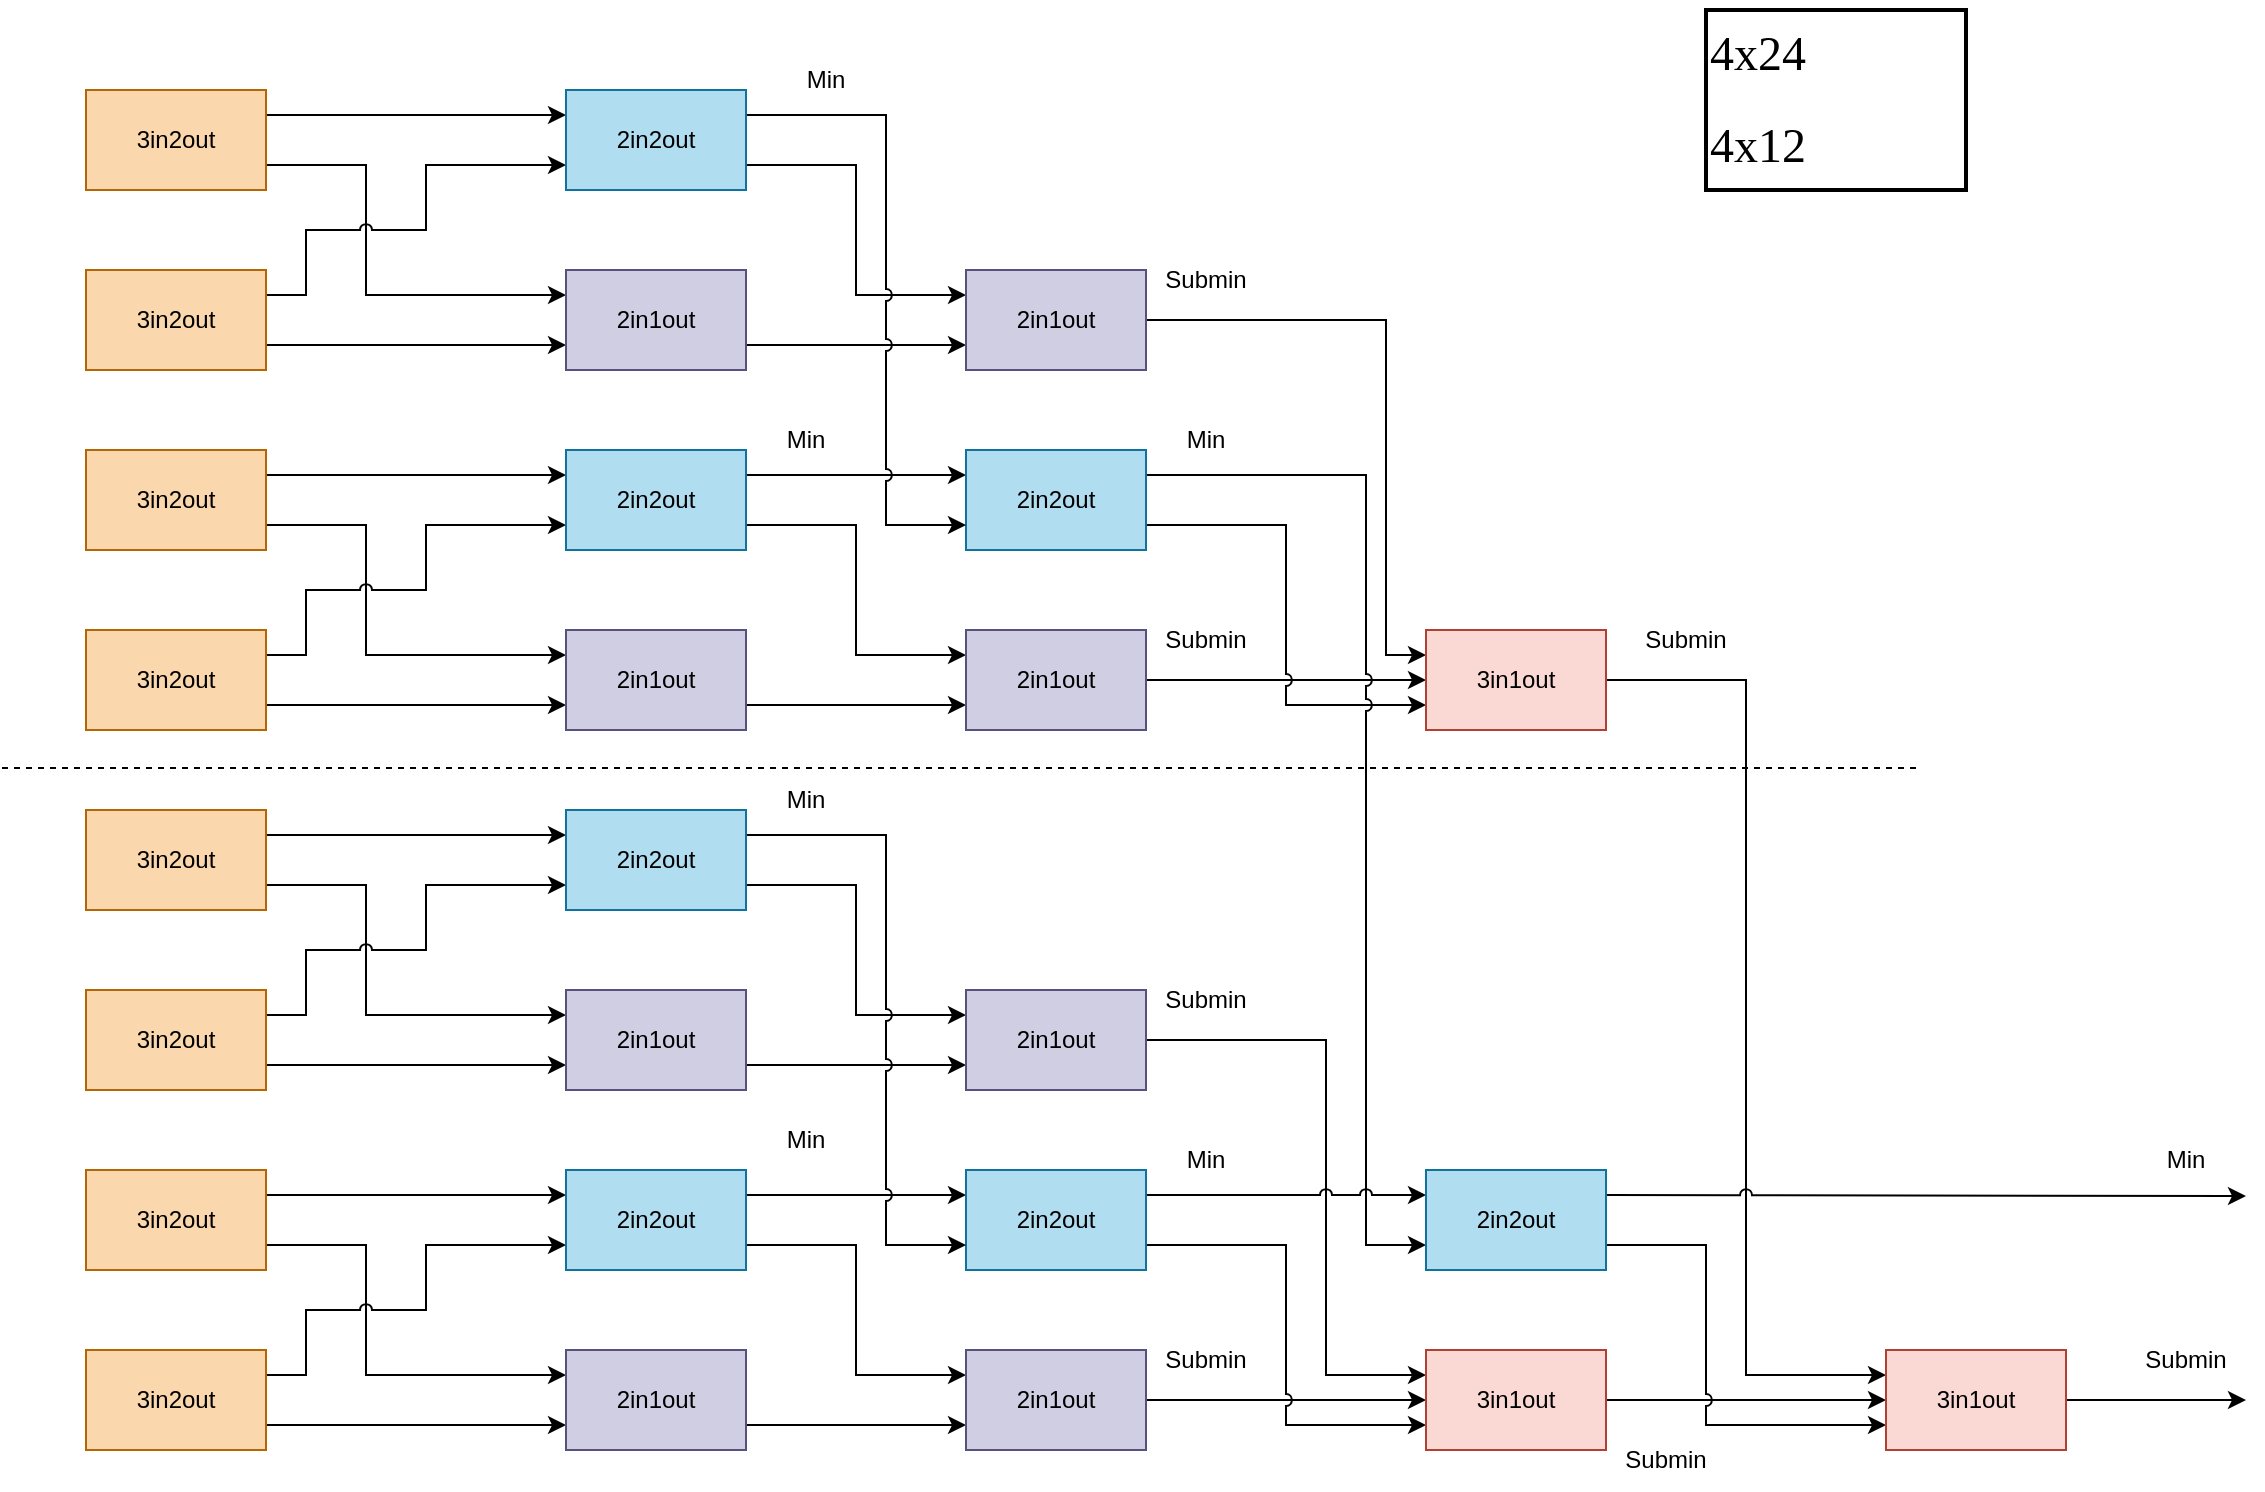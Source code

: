 <mxfile version="15.8.7" type="device" pages="2"><diagram id="oRUs7YiMbLiOCucPEHkE" name="4x24 and 4x12"><mxGraphModel dx="1346" dy="967" grid="0" gridSize="10" guides="1" tooltips="1" connect="1" arrows="1" fold="1" page="1" pageScale="1" pageWidth="1169" pageHeight="827" math="0" shadow="0"><root><mxCell id="0"/><mxCell id="1" parent="0"/><mxCell id="XcYWLEh5awnd829Z7v2t-22" style="edgeStyle=orthogonalEdgeStyle;rounded=0;orthogonalLoop=1;jettySize=auto;html=1;exitX=1;exitY=0.25;exitDx=0;exitDy=0;entryX=0;entryY=0.25;entryDx=0;entryDy=0;" edge="1" parent="1" source="XcYWLEh5awnd829Z7v2t-1" target="XcYWLEh5awnd829Z7v2t-16"><mxGeometry relative="1" as="geometry"/></mxCell><mxCell id="XcYWLEh5awnd829Z7v2t-23" style="edgeStyle=orthogonalEdgeStyle;rounded=0;orthogonalLoop=1;jettySize=auto;html=1;exitX=1;exitY=0.75;exitDx=0;exitDy=0;entryX=0;entryY=0.25;entryDx=0;entryDy=0;sketch=0;jumpStyle=arc;" edge="1" parent="1" source="XcYWLEh5awnd829Z7v2t-1" target="XcYWLEh5awnd829Z7v2t-17"><mxGeometry relative="1" as="geometry"><Array as="points"><mxPoint x="182" y="99"/><mxPoint x="182" y="164"/></Array></mxGeometry></mxCell><mxCell id="XcYWLEh5awnd829Z7v2t-1" value="3in2out" style="rounded=0;whiteSpace=wrap;html=1;" vertex="1" parent="1"><mxGeometry x="42" y="61" width="90" height="50" as="geometry"/></mxCell><mxCell id="XcYWLEh5awnd829Z7v2t-7" value="&lt;p style=&quot;line-height: 1.2&quot;&gt;&lt;/p&gt;&lt;div style=&quot;font-size: 24px&quot;&gt;&lt;font style=&quot;font-size: 24px&quot; face=&quot;Times New Roman&quot;&gt;4x24&lt;/font&gt;&lt;/div&gt;&lt;div style=&quot;font-size: 14px&quot;&gt;&lt;font style=&quot;font-size: 14px&quot; face=&quot;Times New Roman&quot;&gt;&lt;br&gt;&lt;/font&gt;&lt;/div&gt;&lt;div style=&quot;font-size: 24px&quot;&gt;&lt;font style=&quot;font-size: 24px&quot; face=&quot;Times New Roman&quot;&gt;4x12&lt;/font&gt;&lt;/div&gt;&lt;p&gt;&lt;/p&gt;" style="text;html=1;strokeColor=default;fillColor=none;align=left;verticalAlign=middle;whiteSpace=wrap;rounded=0;strokeWidth=2;" vertex="1" parent="1"><mxGeometry x="852" y="21" width="130" height="90" as="geometry"/></mxCell><mxCell id="XcYWLEh5awnd829Z7v2t-21" style="edgeStyle=orthogonalEdgeStyle;rounded=0;orthogonalLoop=1;jettySize=auto;html=1;exitX=1;exitY=0.25;exitDx=0;exitDy=0;entryX=0;entryY=0.75;entryDx=0;entryDy=0;jumpStyle=arc;" edge="1" parent="1" source="XcYWLEh5awnd829Z7v2t-8" target="XcYWLEh5awnd829Z7v2t-16"><mxGeometry relative="1" as="geometry"><Array as="points"><mxPoint x="152" y="164"/><mxPoint x="152" y="131"/><mxPoint x="212" y="131"/><mxPoint x="212" y="99"/></Array></mxGeometry></mxCell><mxCell id="XcYWLEh5awnd829Z7v2t-24" style="edgeStyle=orthogonalEdgeStyle;rounded=0;orthogonalLoop=1;jettySize=auto;html=1;exitX=1;exitY=0.75;exitDx=0;exitDy=0;entryX=0;entryY=0.75;entryDx=0;entryDy=0;" edge="1" parent="1" source="XcYWLEh5awnd829Z7v2t-8" target="XcYWLEh5awnd829Z7v2t-17"><mxGeometry relative="1" as="geometry"/></mxCell><mxCell id="XcYWLEh5awnd829Z7v2t-8" value="3in2out" style="rounded=0;whiteSpace=wrap;html=1;" vertex="1" parent="1"><mxGeometry x="42" y="151" width="90" height="50" as="geometry"/></mxCell><mxCell id="XcYWLEh5awnd829Z7v2t-28" style="edgeStyle=orthogonalEdgeStyle;rounded=0;sketch=0;jumpStyle=arc;orthogonalLoop=1;jettySize=auto;html=1;exitX=1;exitY=0.75;exitDx=0;exitDy=0;entryX=0;entryY=0.25;entryDx=0;entryDy=0;" edge="1" parent="1" source="XcYWLEh5awnd829Z7v2t-16" target="XcYWLEh5awnd829Z7v2t-18"><mxGeometry relative="1" as="geometry"/></mxCell><mxCell id="XcYWLEh5awnd829Z7v2t-16" value="2in2out" style="rounded=0;whiteSpace=wrap;html=1;" vertex="1" parent="1"><mxGeometry x="282" y="61" width="90" height="50" as="geometry"/></mxCell><mxCell id="XcYWLEh5awnd829Z7v2t-29" style="edgeStyle=orthogonalEdgeStyle;rounded=0;sketch=0;jumpStyle=arc;orthogonalLoop=1;jettySize=auto;html=1;exitX=1;exitY=0.75;exitDx=0;exitDy=0;entryX=0;entryY=0.75;entryDx=0;entryDy=0;" edge="1" parent="1" source="XcYWLEh5awnd829Z7v2t-17" target="XcYWLEh5awnd829Z7v2t-18"><mxGeometry relative="1" as="geometry"/></mxCell><mxCell id="XcYWLEh5awnd829Z7v2t-17" value="2in1out" style="rounded=0;whiteSpace=wrap;html=1;" vertex="1" parent="1"><mxGeometry x="282" y="151" width="90" height="50" as="geometry"/></mxCell><mxCell id="XcYWLEh5awnd829Z7v2t-129" style="edgeStyle=orthogonalEdgeStyle;rounded=0;sketch=0;jumpStyle=arc;orthogonalLoop=1;jettySize=auto;html=1;exitX=1;exitY=0.5;exitDx=0;exitDy=0;entryX=0;entryY=0.25;entryDx=0;entryDy=0;" edge="1" parent="1" source="XcYWLEh5awnd829Z7v2t-18" target="XcYWLEh5awnd829Z7v2t-67"><mxGeometry relative="1" as="geometry"><Array as="points"><mxPoint x="692" y="176"/><mxPoint x="692" y="343"/></Array></mxGeometry></mxCell><mxCell id="XcYWLEh5awnd829Z7v2t-18" value="2in1out" style="rounded=0;whiteSpace=wrap;html=1;fillColor=#d0cee2;strokeColor=#56517E;" vertex="1" parent="1"><mxGeometry x="482" y="151" width="90" height="50" as="geometry"/></mxCell><mxCell id="XcYWLEh5awnd829Z7v2t-31" value="Submin" style="text;html=1;strokeColor=none;fillColor=none;align=center;verticalAlign=middle;whiteSpace=wrap;rounded=0;" vertex="1" parent="1"><mxGeometry x="572" y="141" width="60" height="30" as="geometry"/></mxCell><mxCell id="XcYWLEh5awnd829Z7v2t-32" style="edgeStyle=orthogonalEdgeStyle;rounded=0;orthogonalLoop=1;jettySize=auto;html=1;exitX=1;exitY=0.25;exitDx=0;exitDy=0;entryX=0;entryY=0.25;entryDx=0;entryDy=0;" edge="1" source="XcYWLEh5awnd829Z7v2t-34" target="XcYWLEh5awnd829Z7v2t-40" parent="1"><mxGeometry relative="1" as="geometry"/></mxCell><mxCell id="XcYWLEh5awnd829Z7v2t-33" style="edgeStyle=orthogonalEdgeStyle;rounded=0;orthogonalLoop=1;jettySize=auto;html=1;exitX=1;exitY=0.75;exitDx=0;exitDy=0;entryX=0;entryY=0.25;entryDx=0;entryDy=0;sketch=0;jumpStyle=arc;" edge="1" source="XcYWLEh5awnd829Z7v2t-34" target="XcYWLEh5awnd829Z7v2t-42" parent="1"><mxGeometry relative="1" as="geometry"><Array as="points"><mxPoint x="182" y="279"/><mxPoint x="182" y="344"/></Array></mxGeometry></mxCell><mxCell id="XcYWLEh5awnd829Z7v2t-34" value="3in2out" style="rounded=0;whiteSpace=wrap;html=1;fillColor=#f0a30a;fontColor=#000000;strokeColor=#BD7000;" vertex="1" parent="1"><mxGeometry x="42" y="241" width="90" height="50" as="geometry"/></mxCell><mxCell id="XcYWLEh5awnd829Z7v2t-35" style="edgeStyle=orthogonalEdgeStyle;rounded=0;orthogonalLoop=1;jettySize=auto;html=1;exitX=1;exitY=0.25;exitDx=0;exitDy=0;entryX=0;entryY=0.75;entryDx=0;entryDy=0;jumpStyle=arc;" edge="1" source="XcYWLEh5awnd829Z7v2t-37" target="XcYWLEh5awnd829Z7v2t-40" parent="1"><mxGeometry relative="1" as="geometry"><Array as="points"><mxPoint x="152" y="344"/><mxPoint x="152" y="311"/><mxPoint x="212" y="311"/><mxPoint x="212" y="279"/></Array></mxGeometry></mxCell><mxCell id="XcYWLEh5awnd829Z7v2t-36" style="edgeStyle=orthogonalEdgeStyle;rounded=0;orthogonalLoop=1;jettySize=auto;html=1;exitX=1;exitY=0.75;exitDx=0;exitDy=0;entryX=0;entryY=0.75;entryDx=0;entryDy=0;" edge="1" source="XcYWLEh5awnd829Z7v2t-37" target="XcYWLEh5awnd829Z7v2t-42" parent="1"><mxGeometry relative="1" as="geometry"/></mxCell><mxCell id="XcYWLEh5awnd829Z7v2t-37" value="3in2out" style="rounded=0;whiteSpace=wrap;html=1;fillColor=#fad7ac;strokeColor=#b46504;" vertex="1" parent="1"><mxGeometry x="42" y="331" width="90" height="50" as="geometry"/></mxCell><mxCell id="XcYWLEh5awnd829Z7v2t-38" style="edgeStyle=orthogonalEdgeStyle;rounded=0;sketch=0;jumpStyle=arc;orthogonalLoop=1;jettySize=auto;html=1;exitX=1;exitY=0.25;exitDx=0;exitDy=0;entryX=0;entryY=0.25;entryDx=0;entryDy=0;" edge="1" source="XcYWLEh5awnd829Z7v2t-40" parent="1" target="XcYWLEh5awnd829Z7v2t-47"><mxGeometry relative="1" as="geometry"><mxPoint x="422" y="254" as="targetPoint"/></mxGeometry></mxCell><mxCell id="XcYWLEh5awnd829Z7v2t-39" style="edgeStyle=orthogonalEdgeStyle;rounded=0;sketch=0;jumpStyle=arc;orthogonalLoop=1;jettySize=auto;html=1;exitX=1;exitY=0.75;exitDx=0;exitDy=0;entryX=0;entryY=0.25;entryDx=0;entryDy=0;" edge="1" source="XcYWLEh5awnd829Z7v2t-40" target="XcYWLEh5awnd829Z7v2t-44" parent="1"><mxGeometry relative="1" as="geometry"/></mxCell><mxCell id="XcYWLEh5awnd829Z7v2t-40" value="2in2out" style="rounded=0;whiteSpace=wrap;html=1;" vertex="1" parent="1"><mxGeometry x="282" y="241" width="90" height="50" as="geometry"/></mxCell><mxCell id="XcYWLEh5awnd829Z7v2t-41" style="edgeStyle=orthogonalEdgeStyle;rounded=0;sketch=0;jumpStyle=arc;orthogonalLoop=1;jettySize=auto;html=1;exitX=1;exitY=0.75;exitDx=0;exitDy=0;entryX=0;entryY=0.75;entryDx=0;entryDy=0;" edge="1" source="XcYWLEh5awnd829Z7v2t-42" target="XcYWLEh5awnd829Z7v2t-44" parent="1"><mxGeometry relative="1" as="geometry"/></mxCell><mxCell id="XcYWLEh5awnd829Z7v2t-42" value="2in1out" style="rounded=0;whiteSpace=wrap;html=1;" vertex="1" parent="1"><mxGeometry x="282" y="331" width="90" height="50" as="geometry"/></mxCell><mxCell id="XcYWLEh5awnd829Z7v2t-43" style="edgeStyle=orthogonalEdgeStyle;rounded=0;sketch=0;jumpStyle=arc;orthogonalLoop=1;jettySize=auto;html=1;exitX=1;exitY=0.5;exitDx=0;exitDy=0;entryX=0;entryY=0.5;entryDx=0;entryDy=0;" edge="1" source="XcYWLEh5awnd829Z7v2t-44" parent="1" target="XcYWLEh5awnd829Z7v2t-67"><mxGeometry relative="1" as="geometry"><mxPoint x="632" y="355.724" as="targetPoint"/></mxGeometry></mxCell><mxCell id="XcYWLEh5awnd829Z7v2t-44" value="2in1out" style="rounded=0;whiteSpace=wrap;html=1;strokeColor=#56517E;fillColor=#d0cee2;" vertex="1" parent="1"><mxGeometry x="482" y="331" width="90" height="50" as="geometry"/></mxCell><mxCell id="XcYWLEh5awnd829Z7v2t-46" value="Submin" style="text;html=1;strokeColor=none;fillColor=none;align=center;verticalAlign=middle;whiteSpace=wrap;rounded=0;" vertex="1" parent="1"><mxGeometry x="572" y="321" width="60" height="30" as="geometry"/></mxCell><mxCell id="XcYWLEh5awnd829Z7v2t-130" style="edgeStyle=orthogonalEdgeStyle;rounded=0;sketch=0;jumpStyle=arc;orthogonalLoop=1;jettySize=auto;html=1;exitX=1;exitY=0.75;exitDx=0;exitDy=0;entryX=0;entryY=0.75;entryDx=0;entryDy=0;" edge="1" parent="1" source="XcYWLEh5awnd829Z7v2t-47" target="XcYWLEh5awnd829Z7v2t-67"><mxGeometry relative="1" as="geometry"/></mxCell><mxCell id="XcYWLEh5awnd829Z7v2t-132" style="edgeStyle=orthogonalEdgeStyle;rounded=0;sketch=0;jumpStyle=arc;orthogonalLoop=1;jettySize=auto;html=1;exitX=1;exitY=0.25;exitDx=0;exitDy=0;entryX=0;entryY=0.75;entryDx=0;entryDy=0;" edge="1" parent="1" source="XcYWLEh5awnd829Z7v2t-47" target="XcYWLEh5awnd829Z7v2t-128"><mxGeometry relative="1" as="geometry"><Array as="points"><mxPoint x="682" y="254"/><mxPoint x="682" y="639"/></Array></mxGeometry></mxCell><mxCell id="XcYWLEh5awnd829Z7v2t-47" value="2in2out" style="rounded=0;whiteSpace=wrap;html=1;fillColor=#b1ddf0;strokeColor=#10739e;" vertex="1" parent="1"><mxGeometry x="482" y="241" width="90" height="50" as="geometry"/></mxCell><mxCell id="XcYWLEh5awnd829Z7v2t-48" value="3in2out" style="rounded=0;whiteSpace=wrap;html=1;fillColor=#f0a30a;fontColor=#000000;strokeColor=#BD7000;" vertex="1" parent="1"><mxGeometry x="42" y="61" width="90" height="50" as="geometry"/></mxCell><mxCell id="XcYWLEh5awnd829Z7v2t-49" value="3in2out" style="rounded=0;whiteSpace=wrap;html=1;fillColor=#f0a30a;fontColor=#000000;strokeColor=#BD7000;" vertex="1" parent="1"><mxGeometry x="42" y="151" width="90" height="50" as="geometry"/></mxCell><mxCell id="XcYWLEh5awnd829Z7v2t-50" value="3in2out" style="rounded=0;whiteSpace=wrap;html=1;fillColor=#f0a30a;fontColor=#000000;strokeColor=#BD7000;" vertex="1" parent="1"><mxGeometry x="42" y="61" width="90" height="50" as="geometry"/></mxCell><mxCell id="XcYWLEh5awnd829Z7v2t-51" value="3in2out" style="rounded=0;whiteSpace=wrap;html=1;fillColor=#f0a30a;fontColor=#000000;strokeColor=#BD7000;" vertex="1" parent="1"><mxGeometry x="42" y="151" width="90" height="50" as="geometry"/></mxCell><mxCell id="XcYWLEh5awnd829Z7v2t-52" value="3in2out" style="rounded=0;whiteSpace=wrap;html=1;fillColor=#f0a30a;fontColor=#000000;strokeColor=#BD7000;" vertex="1" parent="1"><mxGeometry x="42" y="241" width="90" height="50" as="geometry"/></mxCell><mxCell id="XcYWLEh5awnd829Z7v2t-53" value="3in2out" style="rounded=0;whiteSpace=wrap;html=1;fillColor=#f0a30a;fontColor=#000000;strokeColor=#BD7000;" vertex="1" parent="1"><mxGeometry x="42" y="61" width="90" height="50" as="geometry"/></mxCell><mxCell id="XcYWLEh5awnd829Z7v2t-54" value="3in2out" style="rounded=0;whiteSpace=wrap;html=1;fillColor=#f0a30a;fontColor=#000000;strokeColor=#BD7000;" vertex="1" parent="1"><mxGeometry x="42" y="151" width="90" height="50" as="geometry"/></mxCell><mxCell id="XcYWLEh5awnd829Z7v2t-55" value="3in2out" style="rounded=0;whiteSpace=wrap;html=1;fillColor=#f0a30a;fontColor=#000000;strokeColor=#BD7000;" vertex="1" parent="1"><mxGeometry x="42" y="241" width="90" height="50" as="geometry"/></mxCell><mxCell id="XcYWLEh5awnd829Z7v2t-56" value="2in2out" style="rounded=0;whiteSpace=wrap;html=1;" vertex="1" parent="1"><mxGeometry x="282" y="61" width="90" height="50" as="geometry"/></mxCell><mxCell id="XcYWLEh5awnd829Z7v2t-57" value="2in1out" style="rounded=0;whiteSpace=wrap;html=1;" vertex="1" parent="1"><mxGeometry x="282" y="151" width="90" height="50" as="geometry"/></mxCell><mxCell id="XcYWLEh5awnd829Z7v2t-58" value="2in2out" style="rounded=0;whiteSpace=wrap;html=1;" vertex="1" parent="1"><mxGeometry x="282" y="241" width="90" height="50" as="geometry"/></mxCell><mxCell id="XcYWLEh5awnd829Z7v2t-59" value="2in1out" style="rounded=0;whiteSpace=wrap;html=1;" vertex="1" parent="1"><mxGeometry x="282" y="331" width="90" height="50" as="geometry"/></mxCell><mxCell id="XcYWLEh5awnd829Z7v2t-60" value="3in2out" style="rounded=0;whiteSpace=wrap;html=1;fillColor=#fad7ac;strokeColor=#b46504;" vertex="1" parent="1"><mxGeometry x="42" y="61" width="90" height="50" as="geometry"/></mxCell><mxCell id="XcYWLEh5awnd829Z7v2t-61" value="3in2out" style="rounded=0;whiteSpace=wrap;html=1;fillColor=#fad7ac;strokeColor=#b46504;" vertex="1" parent="1"><mxGeometry x="42" y="151" width="90" height="50" as="geometry"/></mxCell><mxCell id="XcYWLEh5awnd829Z7v2t-62" value="3in2out" style="rounded=0;whiteSpace=wrap;html=1;fillColor=#fad7ac;strokeColor=#b46504;" vertex="1" parent="1"><mxGeometry x="42" y="241" width="90" height="50" as="geometry"/></mxCell><mxCell id="XcYWLEh5awnd829Z7v2t-68" style="edgeStyle=orthogonalEdgeStyle;rounded=0;sketch=0;jumpStyle=arc;orthogonalLoop=1;jettySize=auto;html=1;exitX=1;exitY=0.25;exitDx=0;exitDy=0;entryX=0;entryY=0.75;entryDx=0;entryDy=0;" edge="1" parent="1" source="XcYWLEh5awnd829Z7v2t-63" target="XcYWLEh5awnd829Z7v2t-47"><mxGeometry relative="1" as="geometry"><mxPoint x="462" y="291" as="targetPoint"/><Array as="points"><mxPoint x="442" y="74"/><mxPoint x="442" y="278"/></Array></mxGeometry></mxCell><mxCell id="XcYWLEh5awnd829Z7v2t-63" value="2in2out" style="rounded=0;whiteSpace=wrap;html=1;strokeColor=#10739e;fillColor=#b1ddf0;" vertex="1" parent="1"><mxGeometry x="282" y="61" width="90" height="50" as="geometry"/></mxCell><mxCell id="XcYWLEh5awnd829Z7v2t-64" value="2in1out" style="rounded=0;whiteSpace=wrap;html=1;strokeColor=#56517e;fillColor=#d0cee2;" vertex="1" parent="1"><mxGeometry x="282" y="151" width="90" height="50" as="geometry"/></mxCell><mxCell id="XcYWLEh5awnd829Z7v2t-65" value="2in2out" style="rounded=0;whiteSpace=wrap;html=1;strokeColor=#10739e;fillColor=#b1ddf0;" vertex="1" parent="1"><mxGeometry x="282" y="241" width="90" height="50" as="geometry"/></mxCell><mxCell id="XcYWLEh5awnd829Z7v2t-66" value="2in1out" style="rounded=0;whiteSpace=wrap;html=1;strokeColor=#56517E;fillColor=#d0cee2;" vertex="1" parent="1"><mxGeometry x="282" y="331" width="90" height="50" as="geometry"/></mxCell><mxCell id="XcYWLEh5awnd829Z7v2t-72" style="edgeStyle=orthogonalEdgeStyle;rounded=0;sketch=0;jumpStyle=arc;orthogonalLoop=1;jettySize=auto;html=1;exitX=1;exitY=0.5;exitDx=0;exitDy=0;entryX=0;entryY=0.25;entryDx=0;entryDy=0;" edge="1" parent="1" source="XcYWLEh5awnd829Z7v2t-67" target="XcYWLEh5awnd829Z7v2t-134"><mxGeometry relative="1" as="geometry"><mxPoint x="882" y="355.724" as="targetPoint"/></mxGeometry></mxCell><mxCell id="XcYWLEh5awnd829Z7v2t-67" value="3in1out" style="rounded=0;whiteSpace=wrap;html=1;strokeColor=#ae4132;fillColor=#fad9d5;" vertex="1" parent="1"><mxGeometry x="712" y="331" width="90" height="50" as="geometry"/></mxCell><mxCell id="XcYWLEh5awnd829Z7v2t-74" style="edgeStyle=orthogonalEdgeStyle;rounded=0;orthogonalLoop=1;jettySize=auto;html=1;exitX=1;exitY=0.25;exitDx=0;exitDy=0;entryX=0;entryY=0.25;entryDx=0;entryDy=0;" edge="1" source="XcYWLEh5awnd829Z7v2t-76" target="XcYWLEh5awnd829Z7v2t-81" parent="1"><mxGeometry relative="1" as="geometry"/></mxCell><mxCell id="XcYWLEh5awnd829Z7v2t-75" style="edgeStyle=orthogonalEdgeStyle;rounded=0;orthogonalLoop=1;jettySize=auto;html=1;exitX=1;exitY=0.75;exitDx=0;exitDy=0;entryX=0;entryY=0.25;entryDx=0;entryDy=0;sketch=0;jumpStyle=arc;" edge="1" source="XcYWLEh5awnd829Z7v2t-76" target="XcYWLEh5awnd829Z7v2t-83" parent="1"><mxGeometry relative="1" as="geometry"><Array as="points"><mxPoint x="182" y="459"/><mxPoint x="182" y="524"/></Array></mxGeometry></mxCell><mxCell id="XcYWLEh5awnd829Z7v2t-76" value="3in2out" style="rounded=0;whiteSpace=wrap;html=1;" vertex="1" parent="1"><mxGeometry x="42" y="421" width="90" height="50" as="geometry"/></mxCell><mxCell id="XcYWLEh5awnd829Z7v2t-77" style="edgeStyle=orthogonalEdgeStyle;rounded=0;orthogonalLoop=1;jettySize=auto;html=1;exitX=1;exitY=0.25;exitDx=0;exitDy=0;entryX=0;entryY=0.75;entryDx=0;entryDy=0;jumpStyle=arc;" edge="1" source="XcYWLEh5awnd829Z7v2t-79" target="XcYWLEh5awnd829Z7v2t-81" parent="1"><mxGeometry relative="1" as="geometry"><Array as="points"><mxPoint x="152" y="524"/><mxPoint x="152" y="491"/><mxPoint x="212" y="491"/><mxPoint x="212" y="459"/></Array></mxGeometry></mxCell><mxCell id="XcYWLEh5awnd829Z7v2t-78" style="edgeStyle=orthogonalEdgeStyle;rounded=0;orthogonalLoop=1;jettySize=auto;html=1;exitX=1;exitY=0.75;exitDx=0;exitDy=0;entryX=0;entryY=0.75;entryDx=0;entryDy=0;" edge="1" source="XcYWLEh5awnd829Z7v2t-79" target="XcYWLEh5awnd829Z7v2t-83" parent="1"><mxGeometry relative="1" as="geometry"/></mxCell><mxCell id="XcYWLEh5awnd829Z7v2t-79" value="3in2out" style="rounded=0;whiteSpace=wrap;html=1;" vertex="1" parent="1"><mxGeometry x="42" y="511" width="90" height="50" as="geometry"/></mxCell><mxCell id="XcYWLEh5awnd829Z7v2t-80" style="edgeStyle=orthogonalEdgeStyle;rounded=0;sketch=0;jumpStyle=arc;orthogonalLoop=1;jettySize=auto;html=1;exitX=1;exitY=0.75;exitDx=0;exitDy=0;entryX=0;entryY=0.25;entryDx=0;entryDy=0;" edge="1" source="XcYWLEh5awnd829Z7v2t-81" target="XcYWLEh5awnd829Z7v2t-85" parent="1"><mxGeometry relative="1" as="geometry"/></mxCell><mxCell id="XcYWLEh5awnd829Z7v2t-81" value="2in2out" style="rounded=0;whiteSpace=wrap;html=1;" vertex="1" parent="1"><mxGeometry x="282" y="421" width="90" height="50" as="geometry"/></mxCell><mxCell id="XcYWLEh5awnd829Z7v2t-82" style="edgeStyle=orthogonalEdgeStyle;rounded=0;sketch=0;jumpStyle=arc;orthogonalLoop=1;jettySize=auto;html=1;exitX=1;exitY=0.75;exitDx=0;exitDy=0;entryX=0;entryY=0.75;entryDx=0;entryDy=0;" edge="1" source="XcYWLEh5awnd829Z7v2t-83" target="XcYWLEh5awnd829Z7v2t-85" parent="1"><mxGeometry relative="1" as="geometry"/></mxCell><mxCell id="XcYWLEh5awnd829Z7v2t-83" value="2in1out" style="rounded=0;whiteSpace=wrap;html=1;" vertex="1" parent="1"><mxGeometry x="282" y="511" width="90" height="50" as="geometry"/></mxCell><mxCell id="XcYWLEh5awnd829Z7v2t-84" style="edgeStyle=orthogonalEdgeStyle;rounded=0;sketch=0;jumpStyle=arc;orthogonalLoop=1;jettySize=auto;html=1;exitX=1;exitY=0.5;exitDx=0;exitDy=0;entryX=0;entryY=0.25;entryDx=0;entryDy=0;" edge="1" source="XcYWLEh5awnd829Z7v2t-85" target="XcYWLEh5awnd829Z7v2t-126" parent="1"><mxGeometry relative="1" as="geometry"><Array as="points"><mxPoint x="662" y="536"/><mxPoint x="662" y="704"/></Array></mxGeometry></mxCell><mxCell id="XcYWLEh5awnd829Z7v2t-85" value="2in1out" style="rounded=0;whiteSpace=wrap;html=1;fillColor=#d0cee2;strokeColor=#56517E;" vertex="1" parent="1"><mxGeometry x="482" y="511" width="90" height="50" as="geometry"/></mxCell><mxCell id="XcYWLEh5awnd829Z7v2t-86" value="Submin" style="text;html=1;strokeColor=none;fillColor=none;align=center;verticalAlign=middle;whiteSpace=wrap;rounded=0;" vertex="1" parent="1"><mxGeometry x="572" y="501" width="60" height="30" as="geometry"/></mxCell><mxCell id="XcYWLEh5awnd829Z7v2t-87" style="edgeStyle=orthogonalEdgeStyle;rounded=0;orthogonalLoop=1;jettySize=auto;html=1;exitX=1;exitY=0.25;exitDx=0;exitDy=0;entryX=0;entryY=0.25;entryDx=0;entryDy=0;" edge="1" source="XcYWLEh5awnd829Z7v2t-89" target="XcYWLEh5awnd829Z7v2t-95" parent="1"><mxGeometry relative="1" as="geometry"/></mxCell><mxCell id="XcYWLEh5awnd829Z7v2t-88" style="edgeStyle=orthogonalEdgeStyle;rounded=0;orthogonalLoop=1;jettySize=auto;html=1;exitX=1;exitY=0.75;exitDx=0;exitDy=0;entryX=0;entryY=0.25;entryDx=0;entryDy=0;sketch=0;jumpStyle=arc;" edge="1" source="XcYWLEh5awnd829Z7v2t-89" target="XcYWLEh5awnd829Z7v2t-97" parent="1"><mxGeometry relative="1" as="geometry"><Array as="points"><mxPoint x="182" y="639"/><mxPoint x="182" y="704"/></Array></mxGeometry></mxCell><mxCell id="XcYWLEh5awnd829Z7v2t-89" value="3in2out" style="rounded=0;whiteSpace=wrap;html=1;fillColor=#f0a30a;fontColor=#000000;strokeColor=#BD7000;" vertex="1" parent="1"><mxGeometry x="42" y="601" width="90" height="50" as="geometry"/></mxCell><mxCell id="XcYWLEh5awnd829Z7v2t-90" style="edgeStyle=orthogonalEdgeStyle;rounded=0;orthogonalLoop=1;jettySize=auto;html=1;exitX=1;exitY=0.25;exitDx=0;exitDy=0;entryX=0;entryY=0.75;entryDx=0;entryDy=0;jumpStyle=arc;" edge="1" source="XcYWLEh5awnd829Z7v2t-92" target="XcYWLEh5awnd829Z7v2t-95" parent="1"><mxGeometry relative="1" as="geometry"><Array as="points"><mxPoint x="152" y="704"/><mxPoint x="152" y="671"/><mxPoint x="212" y="671"/><mxPoint x="212" y="639"/></Array></mxGeometry></mxCell><mxCell id="XcYWLEh5awnd829Z7v2t-91" style="edgeStyle=orthogonalEdgeStyle;rounded=0;orthogonalLoop=1;jettySize=auto;html=1;exitX=1;exitY=0.75;exitDx=0;exitDy=0;entryX=0;entryY=0.75;entryDx=0;entryDy=0;" edge="1" source="XcYWLEh5awnd829Z7v2t-92" target="XcYWLEh5awnd829Z7v2t-97" parent="1"><mxGeometry relative="1" as="geometry"/></mxCell><mxCell id="XcYWLEh5awnd829Z7v2t-92" value="3in2out" style="rounded=0;whiteSpace=wrap;html=1;fillColor=#fad7ac;strokeColor=#b46504;" vertex="1" parent="1"><mxGeometry x="42" y="691" width="90" height="50" as="geometry"/></mxCell><mxCell id="XcYWLEh5awnd829Z7v2t-93" style="edgeStyle=orthogonalEdgeStyle;rounded=0;sketch=0;jumpStyle=arc;orthogonalLoop=1;jettySize=auto;html=1;exitX=1;exitY=0.25;exitDx=0;exitDy=0;entryX=0;entryY=0.25;entryDx=0;entryDy=0;" edge="1" source="XcYWLEh5awnd829Z7v2t-95" target="XcYWLEh5awnd829Z7v2t-104" parent="1"><mxGeometry relative="1" as="geometry"><mxPoint x="422" y="614" as="targetPoint"/></mxGeometry></mxCell><mxCell id="XcYWLEh5awnd829Z7v2t-94" style="edgeStyle=orthogonalEdgeStyle;rounded=0;sketch=0;jumpStyle=arc;orthogonalLoop=1;jettySize=auto;html=1;exitX=1;exitY=0.75;exitDx=0;exitDy=0;entryX=0;entryY=0.25;entryDx=0;entryDy=0;" edge="1" source="XcYWLEh5awnd829Z7v2t-95" target="XcYWLEh5awnd829Z7v2t-99" parent="1"><mxGeometry relative="1" as="geometry"/></mxCell><mxCell id="XcYWLEh5awnd829Z7v2t-95" value="2in2out" style="rounded=0;whiteSpace=wrap;html=1;" vertex="1" parent="1"><mxGeometry x="282" y="601" width="90" height="50" as="geometry"/></mxCell><mxCell id="XcYWLEh5awnd829Z7v2t-96" style="edgeStyle=orthogonalEdgeStyle;rounded=0;sketch=0;jumpStyle=arc;orthogonalLoop=1;jettySize=auto;html=1;exitX=1;exitY=0.75;exitDx=0;exitDy=0;entryX=0;entryY=0.75;entryDx=0;entryDy=0;" edge="1" source="XcYWLEh5awnd829Z7v2t-97" target="XcYWLEh5awnd829Z7v2t-99" parent="1"><mxGeometry relative="1" as="geometry"/></mxCell><mxCell id="XcYWLEh5awnd829Z7v2t-97" value="2in1out" style="rounded=0;whiteSpace=wrap;html=1;" vertex="1" parent="1"><mxGeometry x="282" y="691" width="90" height="50" as="geometry"/></mxCell><mxCell id="XcYWLEh5awnd829Z7v2t-98" style="edgeStyle=orthogonalEdgeStyle;rounded=0;sketch=0;jumpStyle=arc;orthogonalLoop=1;jettySize=auto;html=1;exitX=1;exitY=0.5;exitDx=0;exitDy=0;entryX=0;entryY=0.5;entryDx=0;entryDy=0;" edge="1" source="XcYWLEh5awnd829Z7v2t-99" target="XcYWLEh5awnd829Z7v2t-126" parent="1"><mxGeometry relative="1" as="geometry"><mxPoint x="632" y="715.724" as="targetPoint"/></mxGeometry></mxCell><mxCell id="XcYWLEh5awnd829Z7v2t-99" value="2in1out" style="rounded=0;whiteSpace=wrap;html=1;strokeColor=#56517E;fillColor=#d0cee2;" vertex="1" parent="1"><mxGeometry x="482" y="691" width="90" height="50" as="geometry"/></mxCell><mxCell id="XcYWLEh5awnd829Z7v2t-100" value="Min" style="text;html=1;strokeColor=none;fillColor=none;align=center;verticalAlign=middle;whiteSpace=wrap;rounded=0;" vertex="1" parent="1"><mxGeometry x="1062" y="581" width="60" height="30" as="geometry"/></mxCell><mxCell id="XcYWLEh5awnd829Z7v2t-101" value="Submin" style="text;html=1;strokeColor=none;fillColor=none;align=center;verticalAlign=middle;whiteSpace=wrap;rounded=0;" vertex="1" parent="1"><mxGeometry x="572" y="681" width="60" height="30" as="geometry"/></mxCell><mxCell id="XcYWLEh5awnd829Z7v2t-103" style="edgeStyle=orthogonalEdgeStyle;rounded=0;sketch=0;jumpStyle=arc;orthogonalLoop=1;jettySize=auto;html=1;exitX=1;exitY=0.75;exitDx=0;exitDy=0;entryX=0;entryY=0.75;entryDx=0;entryDy=0;" edge="1" source="XcYWLEh5awnd829Z7v2t-104" target="XcYWLEh5awnd829Z7v2t-126" parent="1"><mxGeometry relative="1" as="geometry"/></mxCell><mxCell id="XcYWLEh5awnd829Z7v2t-131" style="edgeStyle=orthogonalEdgeStyle;rounded=0;sketch=0;jumpStyle=arc;orthogonalLoop=1;jettySize=auto;html=1;exitX=1;exitY=0.25;exitDx=0;exitDy=0;entryX=0;entryY=0.25;entryDx=0;entryDy=0;" edge="1" parent="1" source="XcYWLEh5awnd829Z7v2t-104" target="XcYWLEh5awnd829Z7v2t-128"><mxGeometry relative="1" as="geometry"/></mxCell><mxCell id="XcYWLEh5awnd829Z7v2t-104" value="2in2out" style="rounded=0;whiteSpace=wrap;html=1;fillColor=#b1ddf0;strokeColor=#10739e;" vertex="1" parent="1"><mxGeometry x="482" y="601" width="90" height="50" as="geometry"/></mxCell><mxCell id="XcYWLEh5awnd829Z7v2t-105" value="3in2out" style="rounded=0;whiteSpace=wrap;html=1;fillColor=#f0a30a;fontColor=#000000;strokeColor=#BD7000;" vertex="1" parent="1"><mxGeometry x="42" y="421" width="90" height="50" as="geometry"/></mxCell><mxCell id="XcYWLEh5awnd829Z7v2t-106" value="3in2out" style="rounded=0;whiteSpace=wrap;html=1;fillColor=#f0a30a;fontColor=#000000;strokeColor=#BD7000;" vertex="1" parent="1"><mxGeometry x="42" y="511" width="90" height="50" as="geometry"/></mxCell><mxCell id="XcYWLEh5awnd829Z7v2t-107" value="3in2out" style="rounded=0;whiteSpace=wrap;html=1;fillColor=#f0a30a;fontColor=#000000;strokeColor=#BD7000;" vertex="1" parent="1"><mxGeometry x="42" y="421" width="90" height="50" as="geometry"/></mxCell><mxCell id="XcYWLEh5awnd829Z7v2t-108" value="3in2out" style="rounded=0;whiteSpace=wrap;html=1;fillColor=#f0a30a;fontColor=#000000;strokeColor=#BD7000;" vertex="1" parent="1"><mxGeometry x="42" y="511" width="90" height="50" as="geometry"/></mxCell><mxCell id="XcYWLEh5awnd829Z7v2t-109" value="3in2out" style="rounded=0;whiteSpace=wrap;html=1;fillColor=#f0a30a;fontColor=#000000;strokeColor=#BD7000;" vertex="1" parent="1"><mxGeometry x="42" y="601" width="90" height="50" as="geometry"/></mxCell><mxCell id="XcYWLEh5awnd829Z7v2t-110" value="3in2out" style="rounded=0;whiteSpace=wrap;html=1;fillColor=#f0a30a;fontColor=#000000;strokeColor=#BD7000;" vertex="1" parent="1"><mxGeometry x="42" y="421" width="90" height="50" as="geometry"/></mxCell><mxCell id="XcYWLEh5awnd829Z7v2t-111" value="3in2out" style="rounded=0;whiteSpace=wrap;html=1;fillColor=#f0a30a;fontColor=#000000;strokeColor=#BD7000;" vertex="1" parent="1"><mxGeometry x="42" y="511" width="90" height="50" as="geometry"/></mxCell><mxCell id="XcYWLEh5awnd829Z7v2t-112" value="3in2out" style="rounded=0;whiteSpace=wrap;html=1;fillColor=#f0a30a;fontColor=#000000;strokeColor=#BD7000;" vertex="1" parent="1"><mxGeometry x="42" y="601" width="90" height="50" as="geometry"/></mxCell><mxCell id="XcYWLEh5awnd829Z7v2t-113" value="2in2out" style="rounded=0;whiteSpace=wrap;html=1;" vertex="1" parent="1"><mxGeometry x="282" y="421" width="90" height="50" as="geometry"/></mxCell><mxCell id="XcYWLEh5awnd829Z7v2t-114" value="2in1out" style="rounded=0;whiteSpace=wrap;html=1;" vertex="1" parent="1"><mxGeometry x="282" y="511" width="90" height="50" as="geometry"/></mxCell><mxCell id="XcYWLEh5awnd829Z7v2t-115" value="2in2out" style="rounded=0;whiteSpace=wrap;html=1;" vertex="1" parent="1"><mxGeometry x="282" y="601" width="90" height="50" as="geometry"/></mxCell><mxCell id="XcYWLEh5awnd829Z7v2t-116" value="2in1out" style="rounded=0;whiteSpace=wrap;html=1;" vertex="1" parent="1"><mxGeometry x="282" y="691" width="90" height="50" as="geometry"/></mxCell><mxCell id="XcYWLEh5awnd829Z7v2t-117" value="3in2out" style="rounded=0;whiteSpace=wrap;html=1;fillColor=#fad7ac;strokeColor=#b46504;" vertex="1" parent="1"><mxGeometry x="42" y="421" width="90" height="50" as="geometry"/></mxCell><mxCell id="XcYWLEh5awnd829Z7v2t-118" value="3in2out" style="rounded=0;whiteSpace=wrap;html=1;fillColor=#fad7ac;strokeColor=#b46504;" vertex="1" parent="1"><mxGeometry x="42" y="511" width="90" height="50" as="geometry"/></mxCell><mxCell id="XcYWLEh5awnd829Z7v2t-119" value="3in2out" style="rounded=0;whiteSpace=wrap;html=1;fillColor=#fad7ac;strokeColor=#b46504;" vertex="1" parent="1"><mxGeometry x="42" y="601" width="90" height="50" as="geometry"/></mxCell><mxCell id="XcYWLEh5awnd829Z7v2t-120" style="edgeStyle=orthogonalEdgeStyle;rounded=0;sketch=0;jumpStyle=arc;orthogonalLoop=1;jettySize=auto;html=1;exitX=1;exitY=0.25;exitDx=0;exitDy=0;entryX=0;entryY=0.75;entryDx=0;entryDy=0;" edge="1" source="XcYWLEh5awnd829Z7v2t-121" target="XcYWLEh5awnd829Z7v2t-104" parent="1"><mxGeometry relative="1" as="geometry"><mxPoint x="462" y="651" as="targetPoint"/><Array as="points"><mxPoint x="442" y="434"/><mxPoint x="442" y="638"/></Array></mxGeometry></mxCell><mxCell id="XcYWLEh5awnd829Z7v2t-121" value="2in2out" style="rounded=0;whiteSpace=wrap;html=1;strokeColor=#10739e;fillColor=#b1ddf0;" vertex="1" parent="1"><mxGeometry x="282" y="421" width="90" height="50" as="geometry"/></mxCell><mxCell id="XcYWLEh5awnd829Z7v2t-122" value="2in1out" style="rounded=0;whiteSpace=wrap;html=1;strokeColor=#56517e;fillColor=#d0cee2;" vertex="1" parent="1"><mxGeometry x="282" y="511" width="90" height="50" as="geometry"/></mxCell><mxCell id="XcYWLEh5awnd829Z7v2t-123" value="2in2out" style="rounded=0;whiteSpace=wrap;html=1;strokeColor=#10739e;fillColor=#b1ddf0;" vertex="1" parent="1"><mxGeometry x="282" y="601" width="90" height="50" as="geometry"/></mxCell><mxCell id="XcYWLEh5awnd829Z7v2t-124" value="2in1out" style="rounded=0;whiteSpace=wrap;html=1;strokeColor=#56517E;fillColor=#d0cee2;" vertex="1" parent="1"><mxGeometry x="282" y="691" width="90" height="50" as="geometry"/></mxCell><mxCell id="XcYWLEh5awnd829Z7v2t-125" style="edgeStyle=orthogonalEdgeStyle;rounded=0;sketch=0;jumpStyle=arc;orthogonalLoop=1;jettySize=auto;html=1;exitX=1;exitY=0.5;exitDx=0;exitDy=0;entryX=0;entryY=0.5;entryDx=0;entryDy=0;" edge="1" source="XcYWLEh5awnd829Z7v2t-126" parent="1" target="XcYWLEh5awnd829Z7v2t-134"><mxGeometry relative="1" as="geometry"><mxPoint x="882" y="715.724" as="targetPoint"/></mxGeometry></mxCell><mxCell id="XcYWLEh5awnd829Z7v2t-126" value="3in1out" style="rounded=0;whiteSpace=wrap;html=1;strokeColor=#ae4132;fillColor=#fad9d5;" vertex="1" parent="1"><mxGeometry x="712" y="691" width="90" height="50" as="geometry"/></mxCell><mxCell id="XcYWLEh5awnd829Z7v2t-133" style="edgeStyle=orthogonalEdgeStyle;rounded=0;sketch=0;jumpStyle=arc;orthogonalLoop=1;jettySize=auto;html=1;exitX=1;exitY=0.25;exitDx=0;exitDy=0;" edge="1" parent="1" source="XcYWLEh5awnd829Z7v2t-128"><mxGeometry relative="1" as="geometry"><mxPoint x="1122" y="614" as="targetPoint"/></mxGeometry></mxCell><mxCell id="XcYWLEh5awnd829Z7v2t-135" style="edgeStyle=orthogonalEdgeStyle;rounded=0;sketch=0;jumpStyle=arc;orthogonalLoop=1;jettySize=auto;html=1;exitX=1;exitY=0.75;exitDx=0;exitDy=0;entryX=0;entryY=0.75;entryDx=0;entryDy=0;" edge="1" parent="1" source="XcYWLEh5awnd829Z7v2t-128" target="XcYWLEh5awnd829Z7v2t-134"><mxGeometry relative="1" as="geometry"><Array as="points"><mxPoint x="852" y="638"/><mxPoint x="852" y="728"/></Array></mxGeometry></mxCell><mxCell id="XcYWLEh5awnd829Z7v2t-128" value="2in2out" style="rounded=0;whiteSpace=wrap;html=1;fillColor=#b1ddf0;strokeColor=#10739e;" vertex="1" parent="1"><mxGeometry x="712" y="601" width="90" height="50" as="geometry"/></mxCell><mxCell id="XcYWLEh5awnd829Z7v2t-136" style="edgeStyle=orthogonalEdgeStyle;rounded=0;sketch=0;jumpStyle=arc;orthogonalLoop=1;jettySize=auto;html=1;exitX=1;exitY=0.5;exitDx=0;exitDy=0;" edge="1" parent="1" source="XcYWLEh5awnd829Z7v2t-134"><mxGeometry relative="1" as="geometry"><mxPoint x="1122" y="716" as="targetPoint"/></mxGeometry></mxCell><mxCell id="XcYWLEh5awnd829Z7v2t-134" value="3in1out" style="rounded=0;whiteSpace=wrap;html=1;strokeColor=#ae4132;fillColor=#fad9d5;" vertex="1" parent="1"><mxGeometry x="942" y="691" width="90" height="50" as="geometry"/></mxCell><mxCell id="XcYWLEh5awnd829Z7v2t-137" value="Submin" style="text;html=1;strokeColor=none;fillColor=none;align=center;verticalAlign=middle;whiteSpace=wrap;rounded=0;" vertex="1" parent="1"><mxGeometry x="1062" y="681" width="60" height="30" as="geometry"/></mxCell><mxCell id="XcYWLEh5awnd829Z7v2t-138" value="Submin" style="text;html=1;strokeColor=none;fillColor=none;align=center;verticalAlign=middle;whiteSpace=wrap;rounded=0;" vertex="1" parent="1"><mxGeometry x="812" y="321" width="60" height="30" as="geometry"/></mxCell><mxCell id="XcYWLEh5awnd829Z7v2t-139" value="Submin" style="text;html=1;strokeColor=none;fillColor=none;align=center;verticalAlign=middle;whiteSpace=wrap;rounded=0;" vertex="1" parent="1"><mxGeometry x="802" y="731" width="60" height="30" as="geometry"/></mxCell><mxCell id="XcYWLEh5awnd829Z7v2t-140" value="Min" style="text;html=1;strokeColor=none;fillColor=none;align=center;verticalAlign=middle;whiteSpace=wrap;rounded=0;" vertex="1" parent="1"><mxGeometry x="572" y="581" width="60" height="30" as="geometry"/></mxCell><mxCell id="XcYWLEh5awnd829Z7v2t-141" value="Min" style="text;html=1;strokeColor=none;fillColor=none;align=center;verticalAlign=middle;whiteSpace=wrap;rounded=0;" vertex="1" parent="1"><mxGeometry x="572" y="221" width="60" height="30" as="geometry"/></mxCell><mxCell id="XcYWLEh5awnd829Z7v2t-142" value="Min" style="text;html=1;strokeColor=none;fillColor=none;align=center;verticalAlign=middle;whiteSpace=wrap;rounded=0;" vertex="1" parent="1"><mxGeometry x="382" y="41" width="60" height="30" as="geometry"/></mxCell><mxCell id="XcYWLEh5awnd829Z7v2t-143" value="Min" style="text;html=1;strokeColor=none;fillColor=none;align=center;verticalAlign=middle;whiteSpace=wrap;rounded=0;" vertex="1" parent="1"><mxGeometry x="372" y="221" width="60" height="30" as="geometry"/></mxCell><mxCell id="XcYWLEh5awnd829Z7v2t-144" value="Min" style="text;html=1;strokeColor=none;fillColor=none;align=center;verticalAlign=middle;whiteSpace=wrap;rounded=0;" vertex="1" parent="1"><mxGeometry x="372" y="401" width="60" height="30" as="geometry"/></mxCell><mxCell id="XcYWLEh5awnd829Z7v2t-145" value="Min" style="text;html=1;strokeColor=none;fillColor=none;align=center;verticalAlign=middle;whiteSpace=wrap;rounded=0;" vertex="1" parent="1"><mxGeometry x="372" y="571" width="60" height="30" as="geometry"/></mxCell><mxCell id="XcYWLEh5awnd829Z7v2t-146" value="" style="endArrow=none;html=1;rounded=0;sketch=0;fontFamily=Times New Roman;fontSize=14;jumpStyle=none;dashed=1;" edge="1" parent="1"><mxGeometry width="50" height="50" relative="1" as="geometry"><mxPoint y="400" as="sourcePoint"/><mxPoint x="960" y="400" as="targetPoint"/></mxGeometry></mxCell></root></mxGraphModel></diagram><diagram id="c7_tr57t6KfMitoTC8Gy" name="4x8 and 4x16"><mxGraphModel dx="1570" dy="1128" grid="1" gridSize="10" guides="1" tooltips="1" connect="1" arrows="1" fold="1" page="1" pageScale="1" pageWidth="1169" pageHeight="827" math="0" shadow="0"><root><mxCell id="eqx-eZxJ1z1TLWpzY9fE-0"/><mxCell id="eqx-eZxJ1z1TLWpzY9fE-1" parent="eqx-eZxJ1z1TLWpzY9fE-0"/><mxCell id="3pBVLkPTQarqt65aSBSf-0" style="edgeStyle=orthogonalEdgeStyle;rounded=0;sketch=0;jumpStyle=none;orthogonalLoop=1;jettySize=auto;html=1;exitX=1;exitY=0.25;exitDx=0;exitDy=0;entryX=0;entryY=0.25;entryDx=0;entryDy=0;fontFamily=Times New Roman;fontSize=14;" edge="1" parent="eqx-eZxJ1z1TLWpzY9fE-1" source="tFl9uGkHDT9p-fPgOOzL-0" target="tFl9uGkHDT9p-fPgOOzL-6"><mxGeometry relative="1" as="geometry"/></mxCell><mxCell id="3pBVLkPTQarqt65aSBSf-8" style="edgeStyle=orthogonalEdgeStyle;rounded=0;sketch=0;jumpStyle=arc;orthogonalLoop=1;jettySize=auto;html=1;exitX=1;exitY=0.75;exitDx=0;exitDy=0;entryX=0;entryY=0.25;entryDx=0;entryDy=0;fontFamily=Times New Roman;fontSize=14;" edge="1" parent="eqx-eZxJ1z1TLWpzY9fE-1" source="tFl9uGkHDT9p-fPgOOzL-0" target="3pBVLkPTQarqt65aSBSf-7"><mxGeometry relative="1" as="geometry"><Array as="points"><mxPoint x="220" y="168"/><mxPoint x="220" y="260"/><mxPoint x="290" y="260"/><mxPoint x="290" y="323"/></Array></mxGeometry></mxCell><mxCell id="tFl9uGkHDT9p-fPgOOzL-0" value="3in2out" style="rounded=0;whiteSpace=wrap;html=1;fillColor=#fad7ac;strokeColor=#b46504;" vertex="1" parent="eqx-eZxJ1z1TLWpzY9fE-1"><mxGeometry x="90" y="130" width="90" height="50" as="geometry"/></mxCell><mxCell id="3pBVLkPTQarqt65aSBSf-1" style="edgeStyle=orthogonalEdgeStyle;rounded=0;sketch=0;jumpStyle=arc;orthogonalLoop=1;jettySize=auto;html=1;exitX=1;exitY=0.25;exitDx=0;exitDy=0;entryX=0;entryY=0.5;entryDx=0;entryDy=0;fontFamily=Times New Roman;fontSize=14;" edge="1" parent="eqx-eZxJ1z1TLWpzY9fE-1" source="tFl9uGkHDT9p-fPgOOzL-1" target="tFl9uGkHDT9p-fPgOOzL-6"><mxGeometry relative="1" as="geometry"><Array as="points"><mxPoint x="250" y="233"/><mxPoint x="250" y="155"/></Array></mxGeometry></mxCell><mxCell id="3pBVLkPTQarqt65aSBSf-9" style="edgeStyle=orthogonalEdgeStyle;rounded=0;sketch=0;jumpStyle=arc;orthogonalLoop=1;jettySize=auto;html=1;exitX=1;exitY=0.75;exitDx=0;exitDy=0;entryX=0;entryY=0.5;entryDx=0;entryDy=0;fontFamily=Times New Roman;fontSize=14;" edge="1" parent="eqx-eZxJ1z1TLWpzY9fE-1" source="tFl9uGkHDT9p-fPgOOzL-1" target="3pBVLkPTQarqt65aSBSf-7"><mxGeometry relative="1" as="geometry"><Array as="points"><mxPoint x="200" y="258"/><mxPoint x="200" y="335"/></Array></mxGeometry></mxCell><mxCell id="tFl9uGkHDT9p-fPgOOzL-1" value="3in2out" style="rounded=0;whiteSpace=wrap;html=1;fillColor=#fad7ac;strokeColor=#b46504;" vertex="1" parent="eqx-eZxJ1z1TLWpzY9fE-1"><mxGeometry x="90" y="220" width="90" height="50" as="geometry"/></mxCell><mxCell id="3pBVLkPTQarqt65aSBSf-12" style="edgeStyle=orthogonalEdgeStyle;rounded=0;sketch=0;jumpStyle=arc;orthogonalLoop=1;jettySize=auto;html=1;exitX=1;exitY=0.5;exitDx=0;exitDy=0;fontFamily=Times New Roman;fontSize=14;entryX=0;entryY=0.25;entryDx=0;entryDy=0;" edge="1" parent="eqx-eZxJ1z1TLWpzY9fE-1" source="tFl9uGkHDT9p-fPgOOzL-3" target="4y-eCe1_CO6v1rLgRGb5-1"><mxGeometry relative="1" as="geometry"><mxPoint x="750" y="335.167" as="targetPoint"/><Array as="points"><mxPoint x="750" y="335"/><mxPoint x="750" y="621"/></Array></mxGeometry></mxCell><mxCell id="tFl9uGkHDT9p-fPgOOzL-3" value="2in1out" style="rounded=0;whiteSpace=wrap;html=1;strokeColor=#56517e;fillColor=#d0cee2;" vertex="1" parent="eqx-eZxJ1z1TLWpzY9fE-1"><mxGeometry x="550" y="310" width="90" height="50" as="geometry"/></mxCell><mxCell id="3pBVLkPTQarqt65aSBSf-2" style="edgeStyle=orthogonalEdgeStyle;rounded=0;sketch=0;jumpStyle=arc;orthogonalLoop=1;jettySize=auto;html=1;exitX=1;exitY=0.25;exitDx=0;exitDy=0;entryX=0;entryY=0.75;entryDx=0;entryDy=0;fontFamily=Times New Roman;fontSize=14;" edge="1" parent="eqx-eZxJ1z1TLWpzY9fE-1" source="tFl9uGkHDT9p-fPgOOzL-5" target="tFl9uGkHDT9p-fPgOOzL-6"><mxGeometry relative="1" as="geometry"><Array as="points"><mxPoint x="270" y="323"/><mxPoint x="270" y="168"/></Array></mxGeometry></mxCell><mxCell id="3pBVLkPTQarqt65aSBSf-10" style="edgeStyle=orthogonalEdgeStyle;rounded=0;sketch=0;jumpStyle=arc;orthogonalLoop=1;jettySize=auto;html=1;exitX=1;exitY=0.75;exitDx=0;exitDy=0;entryX=0;entryY=0.75;entryDx=0;entryDy=0;fontFamily=Times New Roman;fontSize=14;" edge="1" parent="eqx-eZxJ1z1TLWpzY9fE-1" source="tFl9uGkHDT9p-fPgOOzL-5" target="3pBVLkPTQarqt65aSBSf-7"><mxGeometry relative="1" as="geometry"/></mxCell><mxCell id="tFl9uGkHDT9p-fPgOOzL-5" value="2in2out" style="rounded=0;whiteSpace=wrap;html=1;strokeColor=#10739e;fillColor=#b1ddf0;" vertex="1" parent="eqx-eZxJ1z1TLWpzY9fE-1"><mxGeometry x="90" y="310" width="90" height="50" as="geometry"/></mxCell><mxCell id="3pBVLkPTQarqt65aSBSf-4" style="edgeStyle=orthogonalEdgeStyle;rounded=0;sketch=0;jumpStyle=none;orthogonalLoop=1;jettySize=auto;html=1;exitX=1;exitY=0.25;exitDx=0;exitDy=0;fontFamily=Times New Roman;fontSize=14;entryX=0;entryY=0.75;entryDx=0;entryDy=0;" edge="1" parent="eqx-eZxJ1z1TLWpzY9fE-1" source="tFl9uGkHDT9p-fPgOOzL-6" target="4y-eCe1_CO6v1rLgRGb5-2"><mxGeometry relative="1" as="geometry"><mxPoint x="590" y="143" as="targetPoint"/><Array as="points"><mxPoint x="510" y="143"/><mxPoint x="510" y="467"/></Array></mxGeometry></mxCell><mxCell id="3pBVLkPTQarqt65aSBSf-13" style="edgeStyle=orthogonalEdgeStyle;rounded=0;sketch=0;jumpStyle=arc;orthogonalLoop=1;jettySize=auto;html=1;exitX=1;exitY=0.75;exitDx=0;exitDy=0;entryX=0;entryY=0.25;entryDx=0;entryDy=0;fontFamily=Times New Roman;fontSize=14;" edge="1" parent="eqx-eZxJ1z1TLWpzY9fE-1" source="tFl9uGkHDT9p-fPgOOzL-6" target="tFl9uGkHDT9p-fPgOOzL-3"><mxGeometry relative="1" as="geometry"/></mxCell><mxCell id="tFl9uGkHDT9p-fPgOOzL-6" value="3in2out" style="rounded=0;whiteSpace=wrap;html=1;fillColor=#fad7ac;strokeColor=#b46504;" vertex="1" parent="eqx-eZxJ1z1TLWpzY9fE-1"><mxGeometry x="320" y="130" width="90" height="50" as="geometry"/></mxCell><mxCell id="3pBVLkPTQarqt65aSBSf-5" value="Min" style="text;html=1;strokeColor=none;fillColor=none;align=center;verticalAlign=middle;whiteSpace=wrap;rounded=0;fontFamily=Times New Roman;fontSize=14;" vertex="1" parent="eqx-eZxJ1z1TLWpzY9fE-1"><mxGeometry x="450" y="111" width="60" height="30" as="geometry"/></mxCell><mxCell id="3pBVLkPTQarqt65aSBSf-11" style="edgeStyle=orthogonalEdgeStyle;rounded=0;sketch=0;jumpStyle=arc;orthogonalLoop=1;jettySize=auto;html=1;exitX=1;exitY=0.5;exitDx=0;exitDy=0;fontFamily=Times New Roman;fontSize=14;" edge="1" parent="eqx-eZxJ1z1TLWpzY9fE-1" source="3pBVLkPTQarqt65aSBSf-7" target="tFl9uGkHDT9p-fPgOOzL-3"><mxGeometry relative="1" as="geometry"/></mxCell><mxCell id="3pBVLkPTQarqt65aSBSf-7" value="3in1out" style="rounded=0;whiteSpace=wrap;html=1;strokeColor=#ae4132;fillColor=#fad9d5;" vertex="1" parent="eqx-eZxJ1z1TLWpzY9fE-1"><mxGeometry x="320" y="310" width="90" height="50" as="geometry"/></mxCell><mxCell id="3pBVLkPTQarqt65aSBSf-14" value="Submin" style="text;html=1;strokeColor=none;fillColor=none;align=center;verticalAlign=middle;whiteSpace=wrap;rounded=0;fontFamily=Times New Roman;fontSize=14;" vertex="1" parent="eqx-eZxJ1z1TLWpzY9fE-1"><mxGeometry x="680" y="300" width="60" height="30" as="geometry"/></mxCell><mxCell id="ZiSOsTdttNAyyR6bl1Bo-0" style="edgeStyle=orthogonalEdgeStyle;rounded=0;sketch=0;jumpStyle=none;orthogonalLoop=1;jettySize=auto;html=1;exitX=1;exitY=0.25;exitDx=0;exitDy=0;entryX=0;entryY=0.25;entryDx=0;entryDy=0;fontFamily=Times New Roman;fontSize=14;" edge="1" source="ZiSOsTdttNAyyR6bl1Bo-2" target="ZiSOsTdttNAyyR6bl1Bo-13" parent="eqx-eZxJ1z1TLWpzY9fE-1"><mxGeometry relative="1" as="geometry"/></mxCell><mxCell id="ZiSOsTdttNAyyR6bl1Bo-1" style="edgeStyle=orthogonalEdgeStyle;rounded=0;sketch=0;jumpStyle=arc;orthogonalLoop=1;jettySize=auto;html=1;exitX=1;exitY=0.75;exitDx=0;exitDy=0;entryX=0;entryY=0.25;entryDx=0;entryDy=0;fontFamily=Times New Roman;fontSize=14;" edge="1" source="ZiSOsTdttNAyyR6bl1Bo-2" target="ZiSOsTdttNAyyR6bl1Bo-16" parent="eqx-eZxJ1z1TLWpzY9fE-1"><mxGeometry relative="1" as="geometry"><Array as="points"><mxPoint x="220" y="467"/><mxPoint x="220" y="559"/><mxPoint x="290" y="559"/><mxPoint x="290" y="622"/></Array></mxGeometry></mxCell><mxCell id="ZiSOsTdttNAyyR6bl1Bo-2" value="3in2out" style="rounded=0;whiteSpace=wrap;html=1;fillColor=#fad7ac;strokeColor=#b46504;" vertex="1" parent="eqx-eZxJ1z1TLWpzY9fE-1"><mxGeometry x="90" y="429" width="90" height="50" as="geometry"/></mxCell><mxCell id="ZiSOsTdttNAyyR6bl1Bo-3" style="edgeStyle=orthogonalEdgeStyle;rounded=0;sketch=0;jumpStyle=arc;orthogonalLoop=1;jettySize=auto;html=1;exitX=1;exitY=0.25;exitDx=0;exitDy=0;entryX=0;entryY=0.5;entryDx=0;entryDy=0;fontFamily=Times New Roman;fontSize=14;" edge="1" source="ZiSOsTdttNAyyR6bl1Bo-5" target="ZiSOsTdttNAyyR6bl1Bo-13" parent="eqx-eZxJ1z1TLWpzY9fE-1"><mxGeometry relative="1" as="geometry"><Array as="points"><mxPoint x="250" y="532"/><mxPoint x="250" y="454"/></Array></mxGeometry></mxCell><mxCell id="ZiSOsTdttNAyyR6bl1Bo-4" style="edgeStyle=orthogonalEdgeStyle;rounded=0;sketch=0;jumpStyle=arc;orthogonalLoop=1;jettySize=auto;html=1;exitX=1;exitY=0.75;exitDx=0;exitDy=0;entryX=0;entryY=0.5;entryDx=0;entryDy=0;fontFamily=Times New Roman;fontSize=14;" edge="1" source="ZiSOsTdttNAyyR6bl1Bo-5" target="ZiSOsTdttNAyyR6bl1Bo-16" parent="eqx-eZxJ1z1TLWpzY9fE-1"><mxGeometry relative="1" as="geometry"><Array as="points"><mxPoint x="200" y="557"/><mxPoint x="200" y="634"/></Array></mxGeometry></mxCell><mxCell id="ZiSOsTdttNAyyR6bl1Bo-5" value="3in2out" style="rounded=0;whiteSpace=wrap;html=1;fillColor=#fad7ac;strokeColor=#b46504;" vertex="1" parent="eqx-eZxJ1z1TLWpzY9fE-1"><mxGeometry x="90" y="519" width="90" height="50" as="geometry"/></mxCell><mxCell id="ZiSOsTdttNAyyR6bl1Bo-6" style="edgeStyle=orthogonalEdgeStyle;rounded=0;sketch=0;jumpStyle=arc;orthogonalLoop=1;jettySize=auto;html=1;exitX=1;exitY=0.5;exitDx=0;exitDy=0;fontFamily=Times New Roman;fontSize=14;entryX=0;entryY=0.5;entryDx=0;entryDy=0;" edge="1" source="ZiSOsTdttNAyyR6bl1Bo-7" parent="eqx-eZxJ1z1TLWpzY9fE-1" target="4y-eCe1_CO6v1rLgRGb5-1"><mxGeometry relative="1" as="geometry"><mxPoint x="750" y="634.167" as="targetPoint"/></mxGeometry></mxCell><mxCell id="ZiSOsTdttNAyyR6bl1Bo-7" value="2in1out" style="rounded=0;whiteSpace=wrap;html=1;strokeColor=#56517e;fillColor=#d0cee2;" vertex="1" parent="eqx-eZxJ1z1TLWpzY9fE-1"><mxGeometry x="550" y="609" width="90" height="50" as="geometry"/></mxCell><mxCell id="ZiSOsTdttNAyyR6bl1Bo-8" style="edgeStyle=orthogonalEdgeStyle;rounded=0;sketch=0;jumpStyle=arc;orthogonalLoop=1;jettySize=auto;html=1;exitX=1;exitY=0.25;exitDx=0;exitDy=0;entryX=0;entryY=0.75;entryDx=0;entryDy=0;fontFamily=Times New Roman;fontSize=14;" edge="1" source="ZiSOsTdttNAyyR6bl1Bo-10" target="ZiSOsTdttNAyyR6bl1Bo-13" parent="eqx-eZxJ1z1TLWpzY9fE-1"><mxGeometry relative="1" as="geometry"><Array as="points"><mxPoint x="270" y="622"/><mxPoint x="270" y="467"/></Array></mxGeometry></mxCell><mxCell id="ZiSOsTdttNAyyR6bl1Bo-9" style="edgeStyle=orthogonalEdgeStyle;rounded=0;sketch=0;jumpStyle=arc;orthogonalLoop=1;jettySize=auto;html=1;exitX=1;exitY=0.75;exitDx=0;exitDy=0;entryX=0;entryY=0.75;entryDx=0;entryDy=0;fontFamily=Times New Roman;fontSize=14;" edge="1" source="ZiSOsTdttNAyyR6bl1Bo-10" target="ZiSOsTdttNAyyR6bl1Bo-16" parent="eqx-eZxJ1z1TLWpzY9fE-1"><mxGeometry relative="1" as="geometry"/></mxCell><mxCell id="ZiSOsTdttNAyyR6bl1Bo-10" value="2in2out" style="rounded=0;whiteSpace=wrap;html=1;strokeColor=#10739e;fillColor=#b1ddf0;" vertex="1" parent="eqx-eZxJ1z1TLWpzY9fE-1"><mxGeometry x="90" y="609" width="90" height="50" as="geometry"/></mxCell><mxCell id="ZiSOsTdttNAyyR6bl1Bo-11" style="edgeStyle=orthogonalEdgeStyle;rounded=0;sketch=0;jumpStyle=arc;orthogonalLoop=1;jettySize=auto;html=1;exitX=1;exitY=0.25;exitDx=0;exitDy=0;fontFamily=Times New Roman;fontSize=14;entryX=0;entryY=0.25;entryDx=0;entryDy=0;" edge="1" source="ZiSOsTdttNAyyR6bl1Bo-13" parent="eqx-eZxJ1z1TLWpzY9fE-1" target="4y-eCe1_CO6v1rLgRGb5-2"><mxGeometry relative="1" as="geometry"><mxPoint x="590.0" y="442" as="targetPoint"/></mxGeometry></mxCell><mxCell id="ZiSOsTdttNAyyR6bl1Bo-12" style="edgeStyle=orthogonalEdgeStyle;rounded=0;sketch=0;jumpStyle=arc;orthogonalLoop=1;jettySize=auto;html=1;exitX=1;exitY=0.75;exitDx=0;exitDy=0;entryX=0;entryY=0.25;entryDx=0;entryDy=0;fontFamily=Times New Roman;fontSize=14;" edge="1" source="ZiSOsTdttNAyyR6bl1Bo-13" target="ZiSOsTdttNAyyR6bl1Bo-7" parent="eqx-eZxJ1z1TLWpzY9fE-1"><mxGeometry relative="1" as="geometry"/></mxCell><mxCell id="ZiSOsTdttNAyyR6bl1Bo-13" value="3in2out" style="rounded=0;whiteSpace=wrap;html=1;fillColor=#fad7ac;strokeColor=#b46504;" vertex="1" parent="eqx-eZxJ1z1TLWpzY9fE-1"><mxGeometry x="320" y="429" width="90" height="50" as="geometry"/></mxCell><mxCell id="ZiSOsTdttNAyyR6bl1Bo-14" value="Min" style="text;html=1;strokeColor=none;fillColor=none;align=center;verticalAlign=middle;whiteSpace=wrap;rounded=0;fontFamily=Times New Roman;fontSize=14;" vertex="1" parent="eqx-eZxJ1z1TLWpzY9fE-1"><mxGeometry x="450" y="410" width="60" height="30" as="geometry"/></mxCell><mxCell id="ZiSOsTdttNAyyR6bl1Bo-15" style="edgeStyle=orthogonalEdgeStyle;rounded=0;sketch=0;jumpStyle=arc;orthogonalLoop=1;jettySize=auto;html=1;exitX=1;exitY=0.5;exitDx=0;exitDy=0;fontFamily=Times New Roman;fontSize=14;" edge="1" source="ZiSOsTdttNAyyR6bl1Bo-16" target="ZiSOsTdttNAyyR6bl1Bo-7" parent="eqx-eZxJ1z1TLWpzY9fE-1"><mxGeometry relative="1" as="geometry"/></mxCell><mxCell id="ZiSOsTdttNAyyR6bl1Bo-16" value="3in1out" style="rounded=0;whiteSpace=wrap;html=1;strokeColor=#ae4132;fillColor=#fad9d5;" vertex="1" parent="eqx-eZxJ1z1TLWpzY9fE-1"><mxGeometry x="320" y="609" width="90" height="50" as="geometry"/></mxCell><mxCell id="ZiSOsTdttNAyyR6bl1Bo-17" value="Submin" style="text;html=1;strokeColor=none;fillColor=none;align=center;verticalAlign=middle;whiteSpace=wrap;rounded=0;fontFamily=Times New Roman;fontSize=14;" vertex="1" parent="eqx-eZxJ1z1TLWpzY9fE-1"><mxGeometry x="640" y="599" width="60" height="30" as="geometry"/></mxCell><mxCell id="4y-eCe1_CO6v1rLgRGb5-0" value="&lt;p style=&quot;line-height: 1.2&quot;&gt;&lt;/p&gt;&lt;div style=&quot;font-size: 24px&quot;&gt;&lt;font style=&quot;font-size: 24px&quot; face=&quot;Times New Roman&quot;&gt;4x8&lt;/font&gt;&lt;/div&gt;&lt;div style=&quot;font-size: 14px&quot;&gt;&lt;font style=&quot;font-size: 14px&quot; face=&quot;Times New Roman&quot;&gt;&lt;br&gt;&lt;/font&gt;&lt;/div&gt;&lt;div style=&quot;font-size: 24px&quot;&gt;&lt;font style=&quot;font-size: 24px&quot; face=&quot;Times New Roman&quot;&gt;4x16&lt;/font&gt;&lt;/div&gt;&lt;p&gt;&lt;/p&gt;" style="text;html=1;strokeColor=default;fillColor=none;align=left;verticalAlign=middle;whiteSpace=wrap;rounded=0;strokeWidth=2;" vertex="1" parent="eqx-eZxJ1z1TLWpzY9fE-1"><mxGeometry x="980" y="40" width="130" height="90" as="geometry"/></mxCell><mxCell id="37BvUHP5x8nBsHJWyfMB-3" style="edgeStyle=orthogonalEdgeStyle;rounded=0;sketch=0;jumpStyle=arc;orthogonalLoop=1;jettySize=auto;html=1;exitX=1;exitY=0.5;exitDx=0;exitDy=0;fontFamily=Times New Roman;fontSize=14;" edge="1" parent="eqx-eZxJ1z1TLWpzY9fE-1" source="4y-eCe1_CO6v1rLgRGb5-1"><mxGeometry relative="1" as="geometry"><mxPoint x="970" y="633.69" as="targetPoint"/></mxGeometry></mxCell><mxCell id="4y-eCe1_CO6v1rLgRGb5-1" value="3in1out" style="rounded=0;whiteSpace=wrap;html=1;strokeColor=#ae4132;fillColor=#fad9d5;" vertex="1" parent="eqx-eZxJ1z1TLWpzY9fE-1"><mxGeometry x="780" y="609" width="90" height="50" as="geometry"/></mxCell><mxCell id="37BvUHP5x8nBsHJWyfMB-0" style="edgeStyle=orthogonalEdgeStyle;rounded=0;sketch=0;jumpStyle=arc;orthogonalLoop=1;jettySize=auto;html=1;exitX=1;exitY=0.25;exitDx=0;exitDy=0;fontFamily=Times New Roman;fontSize=14;" edge="1" parent="eqx-eZxJ1z1TLWpzY9fE-1" source="4y-eCe1_CO6v1rLgRGb5-2"><mxGeometry relative="1" as="geometry"><mxPoint x="930" y="442" as="targetPoint"/></mxGeometry></mxCell><mxCell id="37BvUHP5x8nBsHJWyfMB-2" style="edgeStyle=orthogonalEdgeStyle;rounded=0;sketch=0;jumpStyle=arc;orthogonalLoop=1;jettySize=auto;html=1;exitX=1;exitY=0.75;exitDx=0;exitDy=0;entryX=0;entryY=0.75;entryDx=0;entryDy=0;fontFamily=Times New Roman;fontSize=14;" edge="1" parent="eqx-eZxJ1z1TLWpzY9fE-1" source="4y-eCe1_CO6v1rLgRGb5-2" target="4y-eCe1_CO6v1rLgRGb5-1"><mxGeometry relative="1" as="geometry"/></mxCell><mxCell id="4y-eCe1_CO6v1rLgRGb5-2" value="2in2out" style="rounded=0;whiteSpace=wrap;html=1;strokeColor=#10739e;fillColor=#b1ddf0;" vertex="1" parent="eqx-eZxJ1z1TLWpzY9fE-1"><mxGeometry x="550" y="429" width="90" height="50" as="geometry"/></mxCell><mxCell id="37BvUHP5x8nBsHJWyfMB-1" value="Min" style="text;html=1;strokeColor=none;fillColor=none;align=center;verticalAlign=middle;whiteSpace=wrap;rounded=0;fontFamily=Times New Roman;fontSize=14;" vertex="1" parent="eqx-eZxJ1z1TLWpzY9fE-1"><mxGeometry x="860" y="410" width="60" height="30" as="geometry"/></mxCell><mxCell id="37BvUHP5x8nBsHJWyfMB-4" value="Submin" style="text;html=1;strokeColor=none;fillColor=none;align=center;verticalAlign=middle;whiteSpace=wrap;rounded=0;fontFamily=Times New Roman;fontSize=14;" vertex="1" parent="eqx-eZxJ1z1TLWpzY9fE-1"><mxGeometry x="890" y="599" width="60" height="30" as="geometry"/></mxCell><mxCell id="37BvUHP5x8nBsHJWyfMB-5" value="" style="endArrow=none;dashed=1;html=1;rounded=0;sketch=0;fontFamily=Times New Roman;fontSize=14;jumpStyle=none;" edge="1" parent="eqx-eZxJ1z1TLWpzY9fE-1"><mxGeometry width="50" height="50" relative="1" as="geometry"><mxPoint x="40" y="400" as="sourcePoint"/><mxPoint x="970" y="400" as="targetPoint"/></mxGeometry></mxCell></root></mxGraphModel></diagram></mxfile>